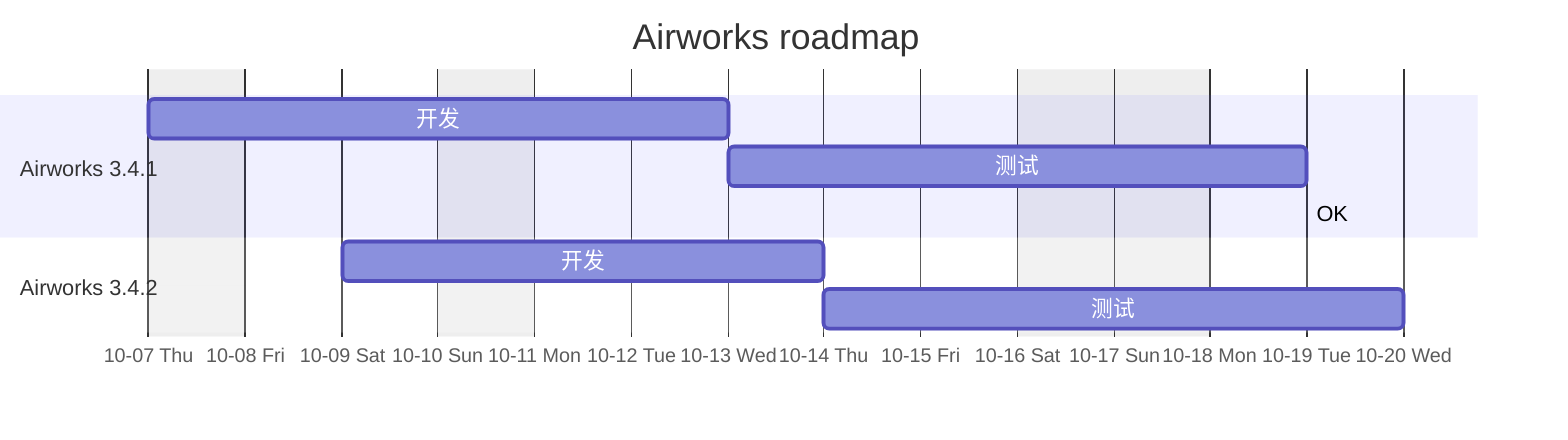 gantt
      title Airworks roadmap
      dateFormat YYYY-MM-DD
      axisFormat %m-%d %a
      excludes	weekends, 2021-10-01,2021-10-04,2021-10-05,2021-10-06,2021-10-07
      includes 2021-10-09

      section Airworks 3.4.1
      开发	:b, 2021-10-07, 5d
      测试	:after b, 4d
      OK  :milestore
      section Airworks 3.4.2
      开发	:a, 2021-10-09, 4d
      测试	:after a, 4d